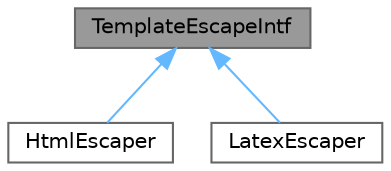 digraph "TemplateEscapeIntf"
{
 // INTERACTIVE_SVG=YES
 // LATEX_PDF_SIZE
  bgcolor="transparent";
  edge [fontname=Helvetica,fontsize=10,labelfontname=Helvetica,labelfontsize=10];
  node [fontname=Helvetica,fontsize=10,shape=box,height=0.2,width=0.4];
  Node1 [id="Node000001",label="TemplateEscapeIntf",height=0.2,width=0.4,color="gray40", fillcolor="grey60", style="filled", fontcolor="black",tooltip="Interface used to escape characters in a string."];
  Node1 -> Node2 [id="edge1_Node000001_Node000002",dir="back",color="steelblue1",style="solid",tooltip=" "];
  Node2 [id="Node000002",label="HtmlEscaper",height=0.2,width=0.4,color="gray40", fillcolor="white", style="filled",URL="$dc/d97/class_html_escaper.html",tooltip=" "];
  Node1 -> Node3 [id="edge2_Node000001_Node000003",dir="back",color="steelblue1",style="solid",tooltip=" "];
  Node3 [id="Node000003",label="LatexEscaper",height=0.2,width=0.4,color="gray40", fillcolor="white", style="filled",URL="$da/dd3/class_latex_escaper.html",tooltip=" "];
}
